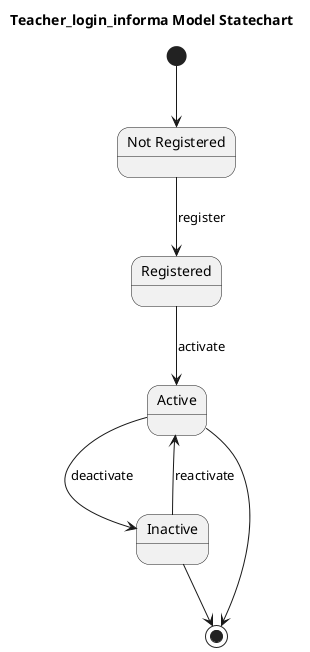 @startuml

title Teacher_login_informa Model Statechart
state "Not Registered" as NotRegistered_TeacherLogin
state "Registered" as Registered_TeacherLogin
state "Active" as Active_TeacherLogin
state "Inactive" as Inactive_TeacherLogin

[*] --> NotRegistered_TeacherLogin
NotRegistered_TeacherLogin --> Registered_TeacherLogin : register
Registered_TeacherLogin --> Active_TeacherLogin : activate
Active_TeacherLogin --> Inactive_TeacherLogin : deactivate
Inactive_TeacherLogin --> Active_TeacherLogin : reactivate
Active_TeacherLogin --> [*]
Inactive_TeacherLogin --> [*]

@enduml

@startuml

title store_email_teach_new Model Statechart
state "Not Email Registered" as NotEmailRegistered_StoreEmailTeach
state "Email Registered" as EmailRegistered_StoreEmailTeach

[*] --> NotEmailRegistered_StoreEmailTeach
NotEmailRegistered_StoreEmailTeach --> EmailRegistered_StoreEmailTeach : register email
EmailRegistered_StoreEmailTeach --> [*]

@enduml

@startuml

title Student_courses_with_Teacher_name Model Statechart
state "Course Not Assigned" as CourseNotAssigned_StudentCourse
state "Course Assigned" as CourseAssigned_StudentCourse

[*] --> CourseNotAssigned_StudentCourse
CourseNotAssigned_StudentCourse --> CourseAssigned_StudentCourse : assign course
CourseAssigned_StudentCourse --> [*]

@enduml

@startuml

title Student_login_informatn Model Statechart
state "Not Registered" as NotRegistered_StudentLogin
state "Registered" as Registered_StudentLogin
state "Active" as Active_StudentLogin
state "Inactive" as Inactive_StudentLogin

[*] --> NotRegistered_StudentLogin
NotRegistered_StudentLogin --> Registered_StudentLogin : register
Registered_StudentLogin --> Active_StudentLogin : activate
Active_StudentLogin --> Inactive_StudentLogin : deactivate
Inactive_StudentLogin --> Active_StudentLogin : reactivate
Active_StudentLogin --> [*]
Inactive_StudentLogin --> [*]

@enduml

@startuml

title store_email_stu_new Model Statechart
state "Not Email Registered" as NotEmailRegistered_StoreEmailStu
state "Email Registered" as EmailRegistered_StoreEmailStu

[*] --> NotEmailRegistered_StoreEmailStu
NotEmailRegistered_StoreEmailStu --> EmailRegistered_StoreEmailStu : register email
EmailRegistered_StoreEmailStu --> [*]

@enduml

@startuml

title Teacher_Assignment_upload_File Model Statechart
state "Assignment Not Uploaded" as AssignmentNotUploaded_TeacherAssignment
state "Assignment Uploaded" as AssignmentUploaded_TeacherAssignment

[*] --> AssignmentNotUploaded_TeacherAssignment
AssignmentNotUploaded_TeacherAssignment --> AssignmentUploaded_TeacherAssignment : upload assignment
AssignmentUploaded_TeacherAssignment --> [*]

@enduml

@startuml

title Student_Submit_Assignment_pro Model Statechart
state "Assignment Not Submitted" as AssignmentNotSubmitted_StudentSubmitAssignment
state "Assignment Submitted" as AssignmentSubmitted_StudentSubmitAssignment

[*] --> AssignmentNotSubmitted_StudentSubmitAssignment
AssignmentNotSubmitted_StudentSubmitAssignment --> AssignmentSubmitted_StudentSubmitAssignment : submit assignment
AssignmentSubmitted_StudentSubmitAssignment --> [*]

@enduml

@startuml

title Grade_Student Model Statechart
state "Not Graded" as NotGraded_GradeStudent
state "Graded" as Graded_GradeStudent

[*] --> NotGraded_GradeStudent
NotGraded_GradeStudent --> Graded_GradeStudent : grade assignment
Graded_GradeStudent --> [*]

@enduml

@startuml

title Assignment_Comments Model Statechart
state "No Comments" as NoComments_AssignmentComments
state "Comments Added" as CommentsAdded_AssignmentComments

[*] --> NoComments_AssignmentComments
NoComments_AssignmentComments --> CommentsAdded_AssignmentComments : add comment
CommentsAdded_AssignmentComments --> [*]

@enduml

@startuml

title Employee Model Statechart
state "Not Employed" as NotEmployed_Employee
state "Employed" as Employed_Employee
state "On Leave" as OnLeave_Employee
state "Terminated" as Terminated_Employee

[*] --> NotEmployed_Employee
NotEmployed_Employee --> Employed_Employee : employ
Employed_Employee --> OnLeave_Employee : take leave
OnLeave_Employee --> Employed_Employee : return
Employed_Employee --> Terminated_Employee : terminate
Terminated_Employee --> [*]
OnLeave_Employee --> Terminated_Employee : terminate

@enduml

@startuml

title Role Model Statechart
state "Role Not Assigned" as RoleNotAssigned_Role
state "Role Assigned" as RoleAssigned_Role

[*] --> RoleNotAssigned_Role
RoleNotAssigned_Role --> RoleAssigned_Role : assign role
RoleAssigned_Role --> [*]

@enduml

@startuml

title EmployeeRole Model Statechart
state "Employee Role Not Assigned" as EmployeeRoleNotAssigned_EmployeeRole
state "Employee Role Assigned" as EmployeeRoleAssigned_EmployeeRole

[*] --> EmployeeRoleNotAssigned_EmployeeRole
EmployeeRoleNotAssigned_EmployeeRole --> EmployeeRoleAssigned_EmployeeRole : assign employee role
EmployeeRoleAssigned_EmployeeRole --> [*]

@enduml
